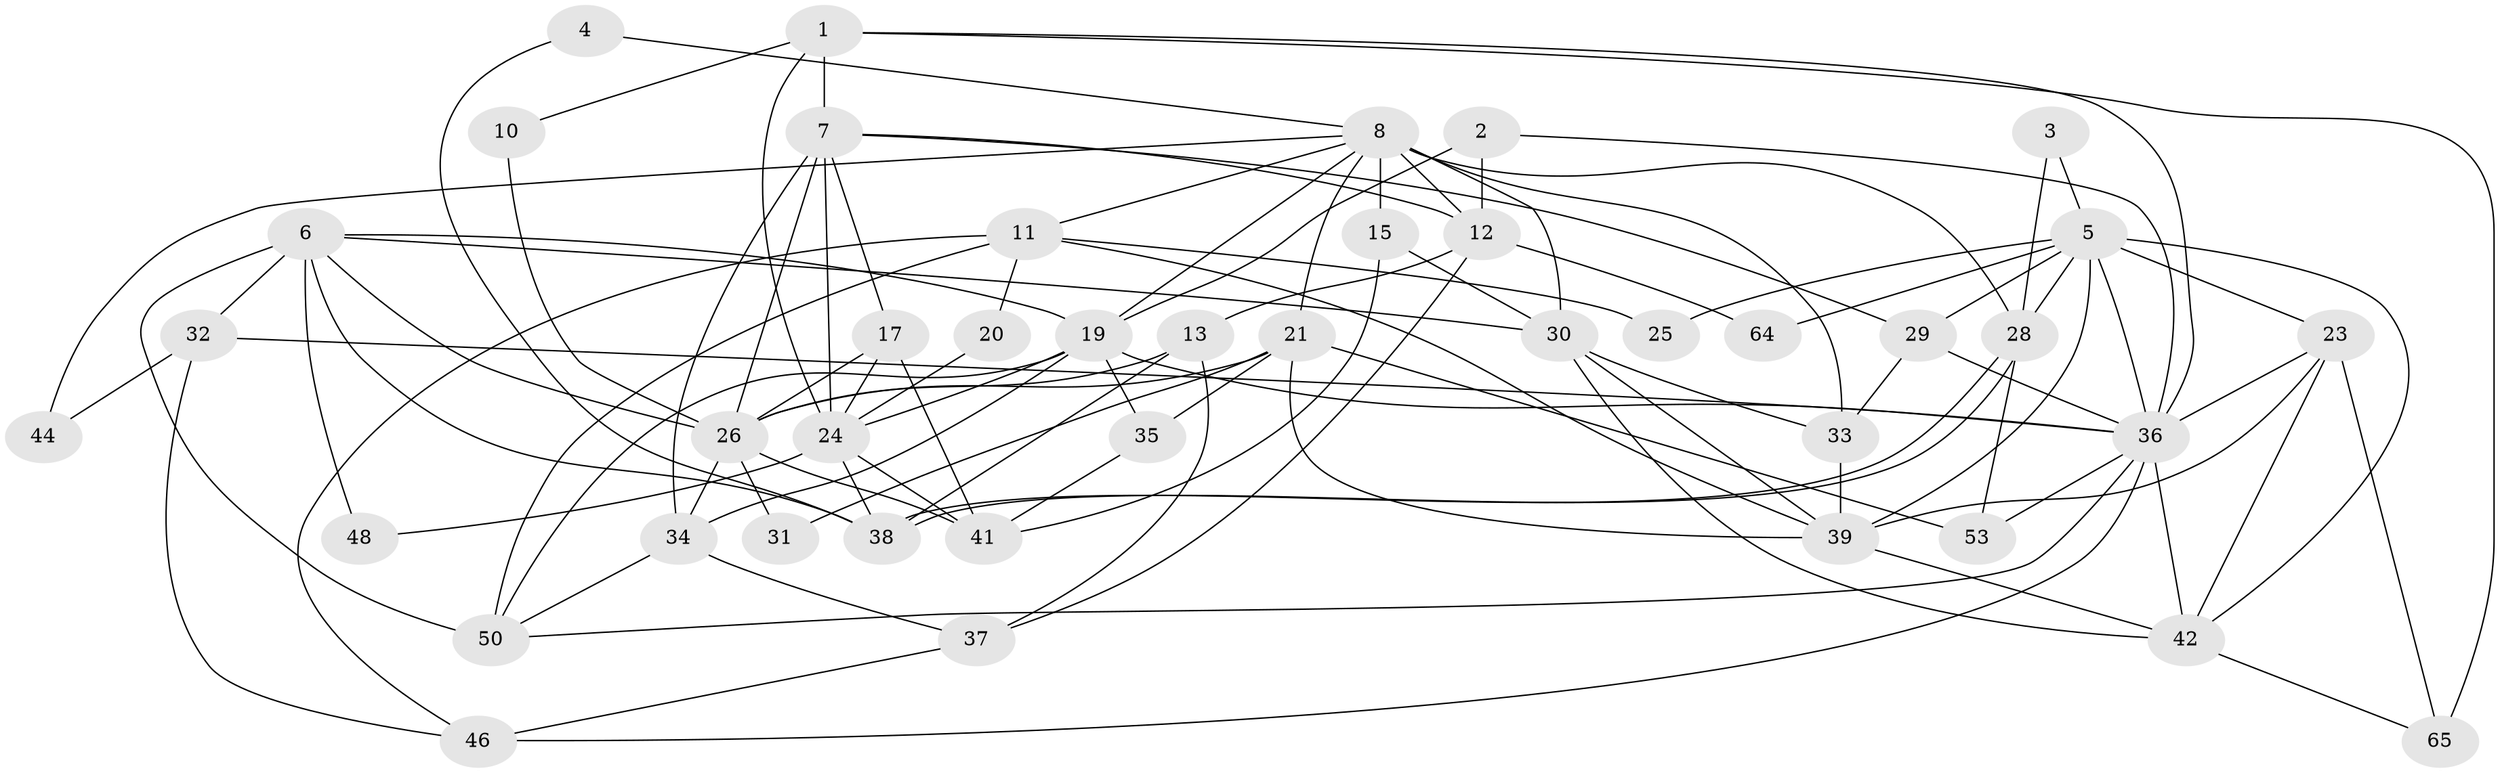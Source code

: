 // Generated by graph-tools (version 1.1) at 2025/23/03/03/25 07:23:59]
// undirected, 42 vertices, 102 edges
graph export_dot {
graph [start="1"]
  node [color=gray90,style=filled];
  1 [super="+14"];
  2 [super="+16"];
  3;
  4;
  5 [super="+18"];
  6 [super="+51"];
  7 [super="+27"];
  8 [super="+9"];
  10;
  11 [super="+43"];
  12 [super="+56"];
  13;
  15;
  17 [super="+61"];
  19 [super="+60"];
  20;
  21 [super="+22"];
  23;
  24 [super="+49"];
  25 [super="+54"];
  26 [super="+47"];
  28 [super="+45"];
  29;
  30 [super="+55"];
  31;
  32;
  33 [super="+59"];
  34;
  35;
  36 [super="+63"];
  37 [super="+62"];
  38 [super="+40"];
  39 [super="+52"];
  41;
  42 [super="+58"];
  44;
  46;
  48;
  50 [super="+57"];
  53;
  64;
  65;
  1 -- 65;
  1 -- 10;
  1 -- 7 [weight=2];
  1 -- 24;
  1 -- 36;
  2 -- 19;
  2 -- 36;
  2 -- 12;
  3 -- 5;
  3 -- 28;
  4 -- 38;
  4 -- 8;
  5 -- 23;
  5 -- 29;
  5 -- 64;
  5 -- 42;
  5 -- 28;
  5 -- 36;
  5 -- 39;
  5 -- 25 [weight=2];
  6 -- 30;
  6 -- 48;
  6 -- 32;
  6 -- 26;
  6 -- 38;
  6 -- 19;
  6 -- 50;
  7 -- 34;
  7 -- 12;
  7 -- 17;
  7 -- 29;
  7 -- 24;
  7 -- 26;
  8 -- 15;
  8 -- 28 [weight=2];
  8 -- 21;
  8 -- 44;
  8 -- 11;
  8 -- 33;
  8 -- 19;
  8 -- 12;
  8 -- 30;
  10 -- 26;
  11 -- 46;
  11 -- 25;
  11 -- 20;
  11 -- 50;
  11 -- 39;
  12 -- 13;
  12 -- 64;
  12 -- 37;
  13 -- 26;
  13 -- 38;
  13 -- 37;
  15 -- 41;
  15 -- 30;
  17 -- 41;
  17 -- 24;
  17 -- 26;
  19 -- 50;
  19 -- 34;
  19 -- 35;
  19 -- 36;
  19 -- 24;
  20 -- 24;
  21 -- 53;
  21 -- 35;
  21 -- 39 [weight=2];
  21 -- 31;
  21 -- 26;
  23 -- 39;
  23 -- 65;
  23 -- 36;
  23 -- 42;
  24 -- 38;
  24 -- 41;
  24 -- 48;
  26 -- 34;
  26 -- 41;
  26 -- 31;
  28 -- 38;
  28 -- 38;
  28 -- 53;
  29 -- 36;
  29 -- 33;
  30 -- 42 [weight=2];
  30 -- 39;
  30 -- 33;
  32 -- 36;
  32 -- 44;
  32 -- 46;
  33 -- 39;
  34 -- 37;
  34 -- 50;
  35 -- 41;
  36 -- 50;
  36 -- 53;
  36 -- 46;
  36 -- 42;
  37 -- 46;
  39 -- 42;
  42 -- 65;
}
